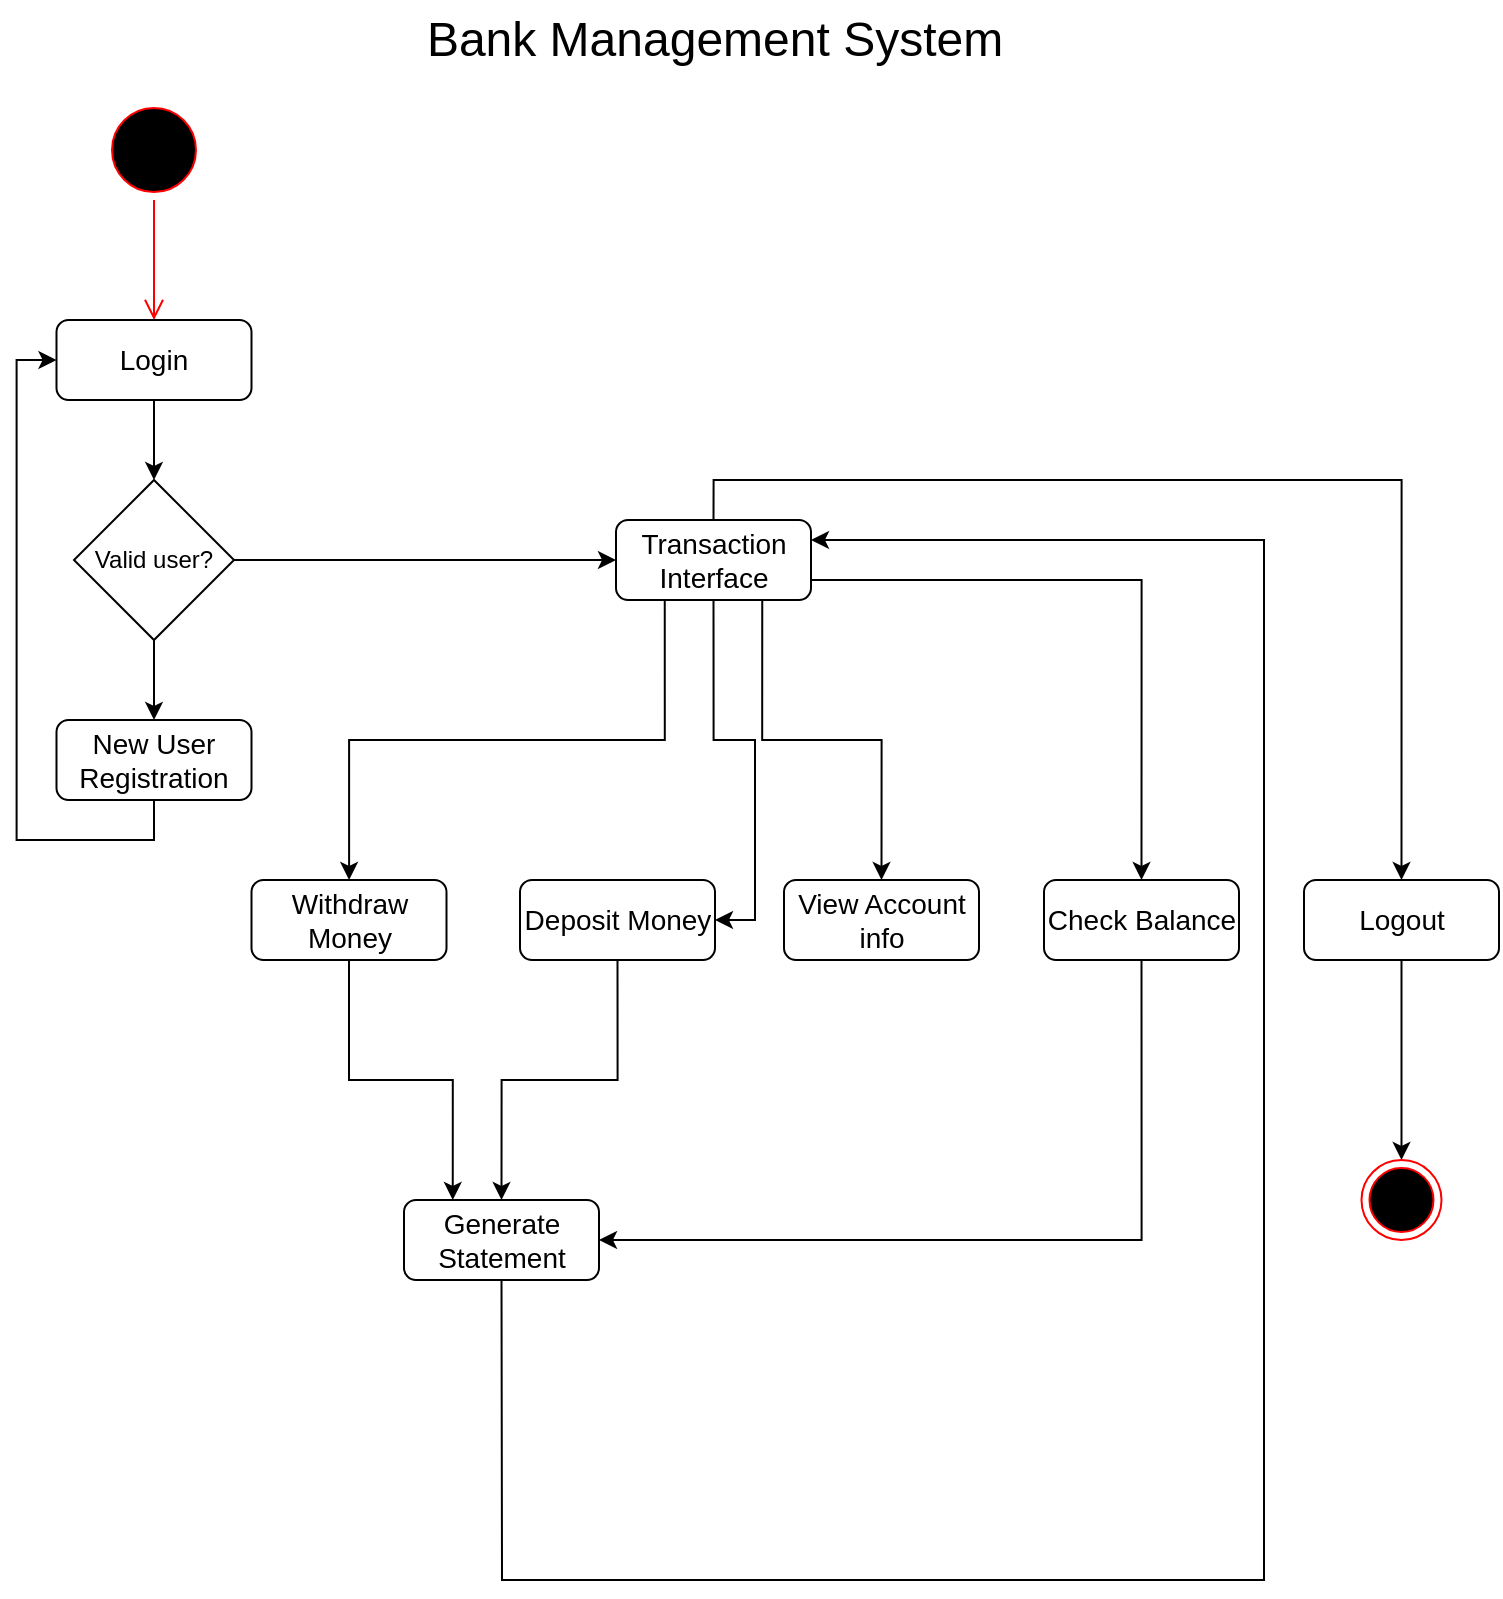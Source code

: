 <mxfile version="21.1.7" type="github">
  <diagram name="Page-1" id="liNa4RBfBj2x-GunZdGX">
    <mxGraphModel dx="3000" dy="1637" grid="1" gridSize="10" guides="1" tooltips="1" connect="1" arrows="1" fold="1" page="1" pageScale="1" pageWidth="850" pageHeight="1100" math="0" shadow="0">
      <root>
        <mxCell id="0" />
        <mxCell id="1" parent="0" />
        <mxCell id="XnpE61P32CPBwXyup0Vq-1" value="" style="ellipse;html=1;shape=startState;fillColor=#000000;strokeColor=#ff0000;" vertex="1" parent="1">
          <mxGeometry x="120" y="90" width="50" height="50" as="geometry" />
        </mxCell>
        <mxCell id="XnpE61P32CPBwXyup0Vq-2" value="" style="edgeStyle=orthogonalEdgeStyle;html=1;verticalAlign=bottom;endArrow=open;endSize=8;strokeColor=#ff0000;rounded=0;entryX=0.5;entryY=0;entryDx=0;entryDy=0;" edge="1" source="XnpE61P32CPBwXyup0Vq-1" parent="1" target="XnpE61P32CPBwXyup0Vq-3">
          <mxGeometry relative="1" as="geometry">
            <mxPoint x="95" y="660" as="targetPoint" />
            <Array as="points" />
          </mxGeometry>
        </mxCell>
        <mxCell id="XnpE61P32CPBwXyup0Vq-5" style="edgeStyle=orthogonalEdgeStyle;rounded=0;orthogonalLoop=1;jettySize=auto;html=1;exitX=0.5;exitY=1;exitDx=0;exitDy=0;entryX=0.5;entryY=0;entryDx=0;entryDy=0;" edge="1" parent="1" source="XnpE61P32CPBwXyup0Vq-3" target="XnpE61P32CPBwXyup0Vq-4">
          <mxGeometry relative="1" as="geometry" />
        </mxCell>
        <mxCell id="XnpE61P32CPBwXyup0Vq-3" value="&lt;font style=&quot;font-size: 14px;&quot;&gt;Login&lt;/font&gt;" style="rounded=1;whiteSpace=wrap;html=1;" vertex="1" parent="1">
          <mxGeometry x="96.25" y="200" width="97.5" height="40" as="geometry" />
        </mxCell>
        <mxCell id="XnpE61P32CPBwXyup0Vq-9" style="edgeStyle=orthogonalEdgeStyle;rounded=0;orthogonalLoop=1;jettySize=auto;html=1;exitX=0.5;exitY=1;exitDx=0;exitDy=0;entryX=0.5;entryY=0;entryDx=0;entryDy=0;" edge="1" parent="1" source="XnpE61P32CPBwXyup0Vq-4" target="XnpE61P32CPBwXyup0Vq-7">
          <mxGeometry relative="1" as="geometry" />
        </mxCell>
        <mxCell id="XnpE61P32CPBwXyup0Vq-10" style="edgeStyle=orthogonalEdgeStyle;rounded=0;orthogonalLoop=1;jettySize=auto;html=1;exitX=1;exitY=0.5;exitDx=0;exitDy=0;entryX=0;entryY=0.5;entryDx=0;entryDy=0;" edge="1" parent="1" source="XnpE61P32CPBwXyup0Vq-4" target="XnpE61P32CPBwXyup0Vq-8">
          <mxGeometry relative="1" as="geometry" />
        </mxCell>
        <mxCell id="XnpE61P32CPBwXyup0Vq-4" value="Valid user?" style="rhombus;whiteSpace=wrap;html=1;" vertex="1" parent="1">
          <mxGeometry x="105" y="280" width="80" height="80" as="geometry" />
        </mxCell>
        <mxCell id="XnpE61P32CPBwXyup0Vq-12" style="edgeStyle=orthogonalEdgeStyle;rounded=0;orthogonalLoop=1;jettySize=auto;html=1;exitX=0.5;exitY=1;exitDx=0;exitDy=0;entryX=0;entryY=0.5;entryDx=0;entryDy=0;" edge="1" parent="1" source="XnpE61P32CPBwXyup0Vq-7" target="XnpE61P32CPBwXyup0Vq-3">
          <mxGeometry relative="1" as="geometry" />
        </mxCell>
        <mxCell id="XnpE61P32CPBwXyup0Vq-7" value="&lt;font style=&quot;font-size: 14px;&quot;&gt;New User Registration&lt;/font&gt;" style="rounded=1;whiteSpace=wrap;html=1;" vertex="1" parent="1">
          <mxGeometry x="96.25" y="400" width="97.5" height="40" as="geometry" />
        </mxCell>
        <mxCell id="XnpE61P32CPBwXyup0Vq-14" style="edgeStyle=orthogonalEdgeStyle;rounded=0;orthogonalLoop=1;jettySize=auto;html=1;exitX=0.25;exitY=1;exitDx=0;exitDy=0;" edge="1" parent="1" source="XnpE61P32CPBwXyup0Vq-8" target="XnpE61P32CPBwXyup0Vq-13">
          <mxGeometry relative="1" as="geometry" />
        </mxCell>
        <mxCell id="XnpE61P32CPBwXyup0Vq-23" style="edgeStyle=orthogonalEdgeStyle;rounded=0;orthogonalLoop=1;jettySize=auto;html=1;exitX=0.5;exitY=1;exitDx=0;exitDy=0;entryX=1;entryY=0.5;entryDx=0;entryDy=0;" edge="1" parent="1" source="XnpE61P32CPBwXyup0Vq-8" target="XnpE61P32CPBwXyup0Vq-15">
          <mxGeometry relative="1" as="geometry" />
        </mxCell>
        <mxCell id="XnpE61P32CPBwXyup0Vq-25" style="edgeStyle=orthogonalEdgeStyle;rounded=0;orthogonalLoop=1;jettySize=auto;html=1;exitX=0.75;exitY=1;exitDx=0;exitDy=0;entryX=0.5;entryY=0;entryDx=0;entryDy=0;" edge="1" parent="1" source="XnpE61P32CPBwXyup0Vq-8" target="XnpE61P32CPBwXyup0Vq-16">
          <mxGeometry relative="1" as="geometry">
            <mxPoint x="520" y="430" as="targetPoint" />
          </mxGeometry>
        </mxCell>
        <mxCell id="XnpE61P32CPBwXyup0Vq-26" style="edgeStyle=orthogonalEdgeStyle;rounded=0;orthogonalLoop=1;jettySize=auto;html=1;entryX=0.5;entryY=0;entryDx=0;entryDy=0;exitX=1;exitY=0.75;exitDx=0;exitDy=0;" edge="1" parent="1" source="XnpE61P32CPBwXyup0Vq-8" target="XnpE61P32CPBwXyup0Vq-17">
          <mxGeometry relative="1" as="geometry">
            <mxPoint x="470" y="330" as="sourcePoint" />
          </mxGeometry>
        </mxCell>
        <mxCell id="XnpE61P32CPBwXyup0Vq-29" style="edgeStyle=orthogonalEdgeStyle;rounded=0;orthogonalLoop=1;jettySize=auto;html=1;exitX=0.5;exitY=0;exitDx=0;exitDy=0;entryX=0.5;entryY=0;entryDx=0;entryDy=0;" edge="1" parent="1" source="XnpE61P32CPBwXyup0Vq-8" target="XnpE61P32CPBwXyup0Vq-18">
          <mxGeometry relative="1" as="geometry" />
        </mxCell>
        <mxCell id="XnpE61P32CPBwXyup0Vq-8" value="&lt;span style=&quot;font-size: 14px;&quot;&gt;Transaction Interface&lt;/span&gt;" style="rounded=1;whiteSpace=wrap;html=1;" vertex="1" parent="1">
          <mxGeometry x="376" y="300" width="97.5" height="40" as="geometry" />
        </mxCell>
        <mxCell id="XnpE61P32CPBwXyup0Vq-20" style="edgeStyle=orthogonalEdgeStyle;rounded=0;orthogonalLoop=1;jettySize=auto;html=1;exitX=0.5;exitY=1;exitDx=0;exitDy=0;entryX=0.25;entryY=0;entryDx=0;entryDy=0;" edge="1" parent="1" source="XnpE61P32CPBwXyup0Vq-13" target="XnpE61P32CPBwXyup0Vq-19">
          <mxGeometry relative="1" as="geometry" />
        </mxCell>
        <mxCell id="XnpE61P32CPBwXyup0Vq-13" value="&lt;span style=&quot;font-size: 14px;&quot;&gt;Withdraw Money&lt;/span&gt;" style="rounded=1;whiteSpace=wrap;html=1;" vertex="1" parent="1">
          <mxGeometry x="193.75" y="480" width="97.5" height="40" as="geometry" />
        </mxCell>
        <mxCell id="XnpE61P32CPBwXyup0Vq-21" style="edgeStyle=orthogonalEdgeStyle;rounded=0;orthogonalLoop=1;jettySize=auto;html=1;exitX=0.5;exitY=1;exitDx=0;exitDy=0;entryX=0.5;entryY=0;entryDx=0;entryDy=0;" edge="1" parent="1" source="XnpE61P32CPBwXyup0Vq-15" target="XnpE61P32CPBwXyup0Vq-19">
          <mxGeometry relative="1" as="geometry" />
        </mxCell>
        <mxCell id="XnpE61P32CPBwXyup0Vq-15" value="&lt;span style=&quot;font-size: 14px;&quot;&gt;Deposit&amp;nbsp;Money&lt;/span&gt;" style="rounded=1;whiteSpace=wrap;html=1;" vertex="1" parent="1">
          <mxGeometry x="328" y="480" width="97.5" height="40" as="geometry" />
        </mxCell>
        <mxCell id="XnpE61P32CPBwXyup0Vq-16" value="&lt;span style=&quot;font-size: 14px;&quot;&gt;View Account info&lt;/span&gt;" style="rounded=1;whiteSpace=wrap;html=1;" vertex="1" parent="1">
          <mxGeometry x="460" y="480" width="97.5" height="40" as="geometry" />
        </mxCell>
        <mxCell id="XnpE61P32CPBwXyup0Vq-22" style="edgeStyle=orthogonalEdgeStyle;rounded=0;orthogonalLoop=1;jettySize=auto;html=1;exitX=0.5;exitY=1;exitDx=0;exitDy=0;entryX=1;entryY=0.5;entryDx=0;entryDy=0;" edge="1" parent="1" source="XnpE61P32CPBwXyup0Vq-17" target="XnpE61P32CPBwXyup0Vq-19">
          <mxGeometry relative="1" as="geometry" />
        </mxCell>
        <mxCell id="XnpE61P32CPBwXyup0Vq-17" value="&lt;span style=&quot;font-size: 14px;&quot;&gt;Check Balance&lt;/span&gt;" style="rounded=1;whiteSpace=wrap;html=1;" vertex="1" parent="1">
          <mxGeometry x="590" y="480" width="97.5" height="40" as="geometry" />
        </mxCell>
        <mxCell id="XnpE61P32CPBwXyup0Vq-31" style="edgeStyle=orthogonalEdgeStyle;rounded=0;orthogonalLoop=1;jettySize=auto;html=1;exitX=0.5;exitY=1;exitDx=0;exitDy=0;entryX=0.5;entryY=0;entryDx=0;entryDy=0;" edge="1" parent="1" source="XnpE61P32CPBwXyup0Vq-18" target="XnpE61P32CPBwXyup0Vq-30">
          <mxGeometry relative="1" as="geometry" />
        </mxCell>
        <mxCell id="XnpE61P32CPBwXyup0Vq-18" value="&lt;span style=&quot;font-size: 14px;&quot;&gt;Logout&lt;/span&gt;" style="rounded=1;whiteSpace=wrap;html=1;" vertex="1" parent="1">
          <mxGeometry x="720" y="480" width="97.5" height="40" as="geometry" />
        </mxCell>
        <mxCell id="XnpE61P32CPBwXyup0Vq-19" value="&lt;span style=&quot;font-size: 14px;&quot;&gt;Generate Statement&lt;/span&gt;" style="rounded=1;whiteSpace=wrap;html=1;" vertex="1" parent="1">
          <mxGeometry x="270" y="640" width="97.5" height="40" as="geometry" />
        </mxCell>
        <mxCell id="XnpE61P32CPBwXyup0Vq-28" value="" style="endArrow=classic;html=1;rounded=0;exitX=0.5;exitY=1;exitDx=0;exitDy=0;entryX=1;entryY=0.25;entryDx=0;entryDy=0;" edge="1" parent="1" source="XnpE61P32CPBwXyup0Vq-19" target="XnpE61P32CPBwXyup0Vq-8">
          <mxGeometry width="50" height="50" relative="1" as="geometry">
            <mxPoint x="660" y="640" as="sourcePoint" />
            <mxPoint x="540" y="170" as="targetPoint" />
            <Array as="points">
              <mxPoint x="319" y="830" />
              <mxPoint x="700" y="830" />
              <mxPoint x="700" y="310" />
            </Array>
          </mxGeometry>
        </mxCell>
        <mxCell id="XnpE61P32CPBwXyup0Vq-30" value="" style="ellipse;html=1;shape=endState;fillColor=#000000;strokeColor=#ff0000;" vertex="1" parent="1">
          <mxGeometry x="748.75" y="620" width="40" height="40" as="geometry" />
        </mxCell>
        <mxCell id="XnpE61P32CPBwXyup0Vq-32" value="&lt;font style=&quot;font-size: 24px;&quot;&gt;Bank Management System&lt;/font&gt;" style="text;html=1;align=center;verticalAlign=middle;resizable=0;points=[];autosize=1;strokeColor=none;fillColor=none;" vertex="1" parent="1">
          <mxGeometry x="270" y="40" width="310" height="40" as="geometry" />
        </mxCell>
      </root>
    </mxGraphModel>
  </diagram>
</mxfile>
